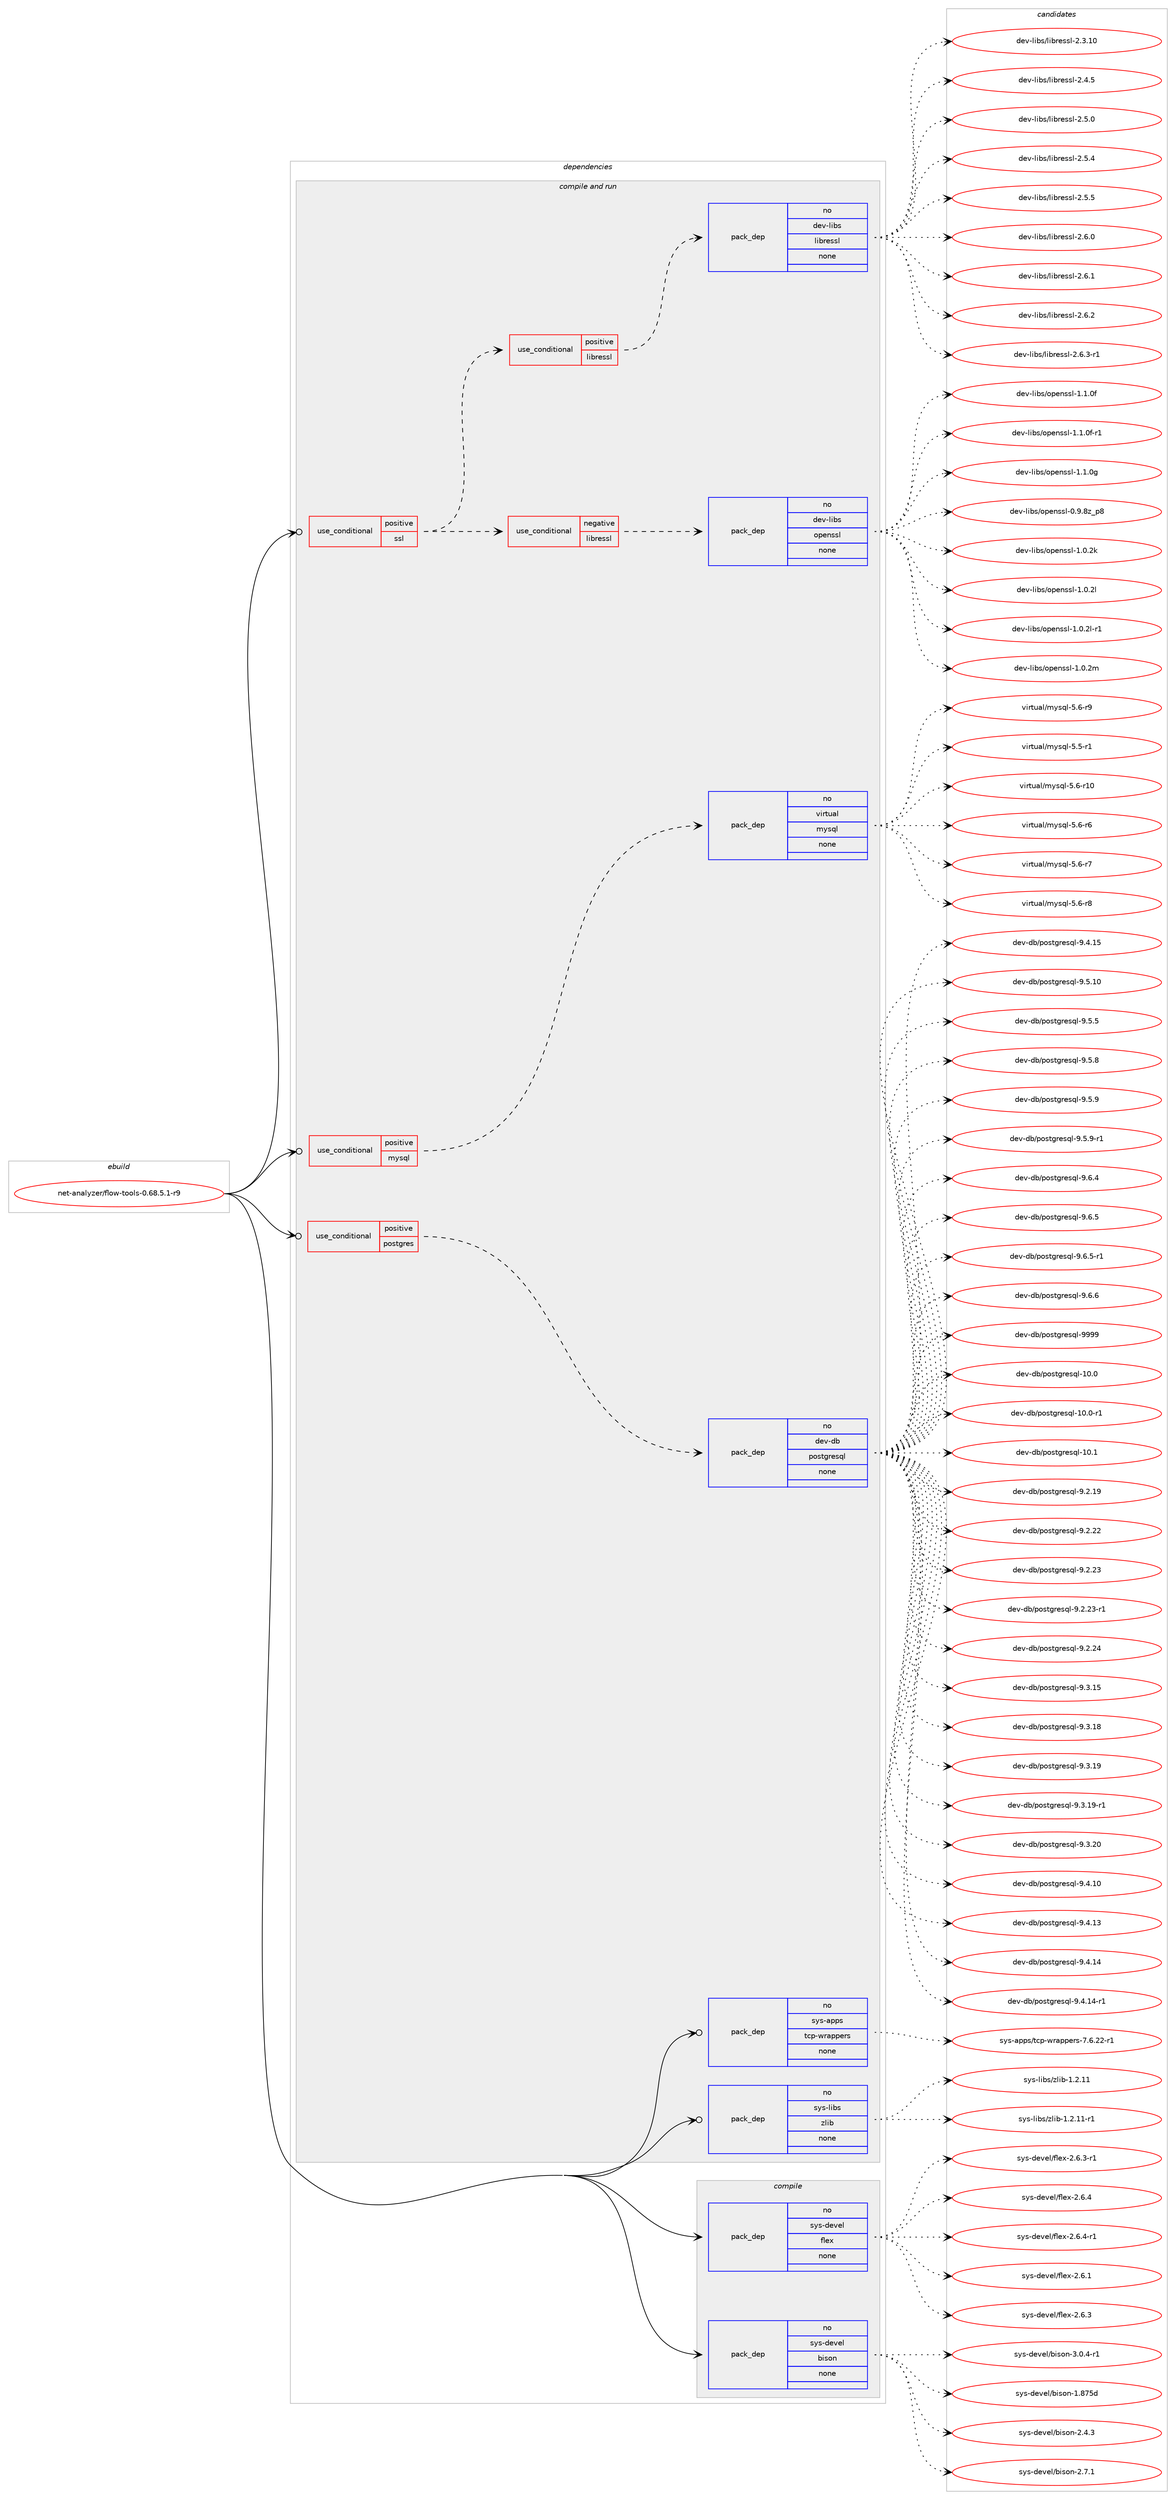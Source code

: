 digraph prolog {

# *************
# Graph options
# *************

newrank=true;
concentrate=true;
compound=true;
graph [rankdir=LR,fontname=Helvetica,fontsize=10,ranksep=1.5];#, ranksep=2.5, nodesep=0.2];
edge  [arrowhead=vee];
node  [fontname=Helvetica,fontsize=10];

# **********
# The ebuild
# **********

subgraph cluster_leftcol {
color=gray;
rank=same;
label=<<i>ebuild</i>>;
id [label="net-analyzer/flow-tools-0.68.5.1-r9", color=red, width=4, href="../net-analyzer/flow-tools-0.68.5.1-r9.svg"];
}

# ****************
# The dependencies
# ****************

subgraph cluster_midcol {
color=gray;
label=<<i>dependencies</i>>;
subgraph cluster_compile {
fillcolor="#eeeeee";
style=filled;
label=<<i>compile</i>>;
subgraph pack294296 {
dependency399327 [label=<<TABLE BORDER="0" CELLBORDER="1" CELLSPACING="0" CELLPADDING="4" WIDTH="220"><TR><TD ROWSPAN="6" CELLPADDING="30">pack_dep</TD></TR><TR><TD WIDTH="110">no</TD></TR><TR><TD>sys-devel</TD></TR><TR><TD>bison</TD></TR><TR><TD>none</TD></TR><TR><TD></TD></TR></TABLE>>, shape=none, color=blue];
}
id:e -> dependency399327:w [weight=20,style="solid",arrowhead="vee"];
subgraph pack294297 {
dependency399328 [label=<<TABLE BORDER="0" CELLBORDER="1" CELLSPACING="0" CELLPADDING="4" WIDTH="220"><TR><TD ROWSPAN="6" CELLPADDING="30">pack_dep</TD></TR><TR><TD WIDTH="110">no</TD></TR><TR><TD>sys-devel</TD></TR><TR><TD>flex</TD></TR><TR><TD>none</TD></TR><TR><TD></TD></TR></TABLE>>, shape=none, color=blue];
}
id:e -> dependency399328:w [weight=20,style="solid",arrowhead="vee"];
}
subgraph cluster_compileandrun {
fillcolor="#eeeeee";
style=filled;
label=<<i>compile and run</i>>;
subgraph cond98543 {
dependency399329 [label=<<TABLE BORDER="0" CELLBORDER="1" CELLSPACING="0" CELLPADDING="4"><TR><TD ROWSPAN="3" CELLPADDING="10">use_conditional</TD></TR><TR><TD>positive</TD></TR><TR><TD>mysql</TD></TR></TABLE>>, shape=none, color=red];
subgraph pack294298 {
dependency399330 [label=<<TABLE BORDER="0" CELLBORDER="1" CELLSPACING="0" CELLPADDING="4" WIDTH="220"><TR><TD ROWSPAN="6" CELLPADDING="30">pack_dep</TD></TR><TR><TD WIDTH="110">no</TD></TR><TR><TD>virtual</TD></TR><TR><TD>mysql</TD></TR><TR><TD>none</TD></TR><TR><TD></TD></TR></TABLE>>, shape=none, color=blue];
}
dependency399329:e -> dependency399330:w [weight=20,style="dashed",arrowhead="vee"];
}
id:e -> dependency399329:w [weight=20,style="solid",arrowhead="odotvee"];
subgraph cond98544 {
dependency399331 [label=<<TABLE BORDER="0" CELLBORDER="1" CELLSPACING="0" CELLPADDING="4"><TR><TD ROWSPAN="3" CELLPADDING="10">use_conditional</TD></TR><TR><TD>positive</TD></TR><TR><TD>postgres</TD></TR></TABLE>>, shape=none, color=red];
subgraph pack294299 {
dependency399332 [label=<<TABLE BORDER="0" CELLBORDER="1" CELLSPACING="0" CELLPADDING="4" WIDTH="220"><TR><TD ROWSPAN="6" CELLPADDING="30">pack_dep</TD></TR><TR><TD WIDTH="110">no</TD></TR><TR><TD>dev-db</TD></TR><TR><TD>postgresql</TD></TR><TR><TD>none</TD></TR><TR><TD></TD></TR></TABLE>>, shape=none, color=blue];
}
dependency399331:e -> dependency399332:w [weight=20,style="dashed",arrowhead="vee"];
}
id:e -> dependency399331:w [weight=20,style="solid",arrowhead="odotvee"];
subgraph cond98545 {
dependency399333 [label=<<TABLE BORDER="0" CELLBORDER="1" CELLSPACING="0" CELLPADDING="4"><TR><TD ROWSPAN="3" CELLPADDING="10">use_conditional</TD></TR><TR><TD>positive</TD></TR><TR><TD>ssl</TD></TR></TABLE>>, shape=none, color=red];
subgraph cond98546 {
dependency399334 [label=<<TABLE BORDER="0" CELLBORDER="1" CELLSPACING="0" CELLPADDING="4"><TR><TD ROWSPAN="3" CELLPADDING="10">use_conditional</TD></TR><TR><TD>negative</TD></TR><TR><TD>libressl</TD></TR></TABLE>>, shape=none, color=red];
subgraph pack294300 {
dependency399335 [label=<<TABLE BORDER="0" CELLBORDER="1" CELLSPACING="0" CELLPADDING="4" WIDTH="220"><TR><TD ROWSPAN="6" CELLPADDING="30">pack_dep</TD></TR><TR><TD WIDTH="110">no</TD></TR><TR><TD>dev-libs</TD></TR><TR><TD>openssl</TD></TR><TR><TD>none</TD></TR><TR><TD></TD></TR></TABLE>>, shape=none, color=blue];
}
dependency399334:e -> dependency399335:w [weight=20,style="dashed",arrowhead="vee"];
}
dependency399333:e -> dependency399334:w [weight=20,style="dashed",arrowhead="vee"];
subgraph cond98547 {
dependency399336 [label=<<TABLE BORDER="0" CELLBORDER="1" CELLSPACING="0" CELLPADDING="4"><TR><TD ROWSPAN="3" CELLPADDING="10">use_conditional</TD></TR><TR><TD>positive</TD></TR><TR><TD>libressl</TD></TR></TABLE>>, shape=none, color=red];
subgraph pack294301 {
dependency399337 [label=<<TABLE BORDER="0" CELLBORDER="1" CELLSPACING="0" CELLPADDING="4" WIDTH="220"><TR><TD ROWSPAN="6" CELLPADDING="30">pack_dep</TD></TR><TR><TD WIDTH="110">no</TD></TR><TR><TD>dev-libs</TD></TR><TR><TD>libressl</TD></TR><TR><TD>none</TD></TR><TR><TD></TD></TR></TABLE>>, shape=none, color=blue];
}
dependency399336:e -> dependency399337:w [weight=20,style="dashed",arrowhead="vee"];
}
dependency399333:e -> dependency399336:w [weight=20,style="dashed",arrowhead="vee"];
}
id:e -> dependency399333:w [weight=20,style="solid",arrowhead="odotvee"];
subgraph pack294302 {
dependency399338 [label=<<TABLE BORDER="0" CELLBORDER="1" CELLSPACING="0" CELLPADDING="4" WIDTH="220"><TR><TD ROWSPAN="6" CELLPADDING="30">pack_dep</TD></TR><TR><TD WIDTH="110">no</TD></TR><TR><TD>sys-apps</TD></TR><TR><TD>tcp-wrappers</TD></TR><TR><TD>none</TD></TR><TR><TD></TD></TR></TABLE>>, shape=none, color=blue];
}
id:e -> dependency399338:w [weight=20,style="solid",arrowhead="odotvee"];
subgraph pack294303 {
dependency399339 [label=<<TABLE BORDER="0" CELLBORDER="1" CELLSPACING="0" CELLPADDING="4" WIDTH="220"><TR><TD ROWSPAN="6" CELLPADDING="30">pack_dep</TD></TR><TR><TD WIDTH="110">no</TD></TR><TR><TD>sys-libs</TD></TR><TR><TD>zlib</TD></TR><TR><TD>none</TD></TR><TR><TD></TD></TR></TABLE>>, shape=none, color=blue];
}
id:e -> dependency399339:w [weight=20,style="solid",arrowhead="odotvee"];
}
subgraph cluster_run {
fillcolor="#eeeeee";
style=filled;
label=<<i>run</i>>;
}
}

# **************
# The candidates
# **************

subgraph cluster_choices {
rank=same;
color=gray;
label=<<i>candidates</i>>;

subgraph choice294296 {
color=black;
nodesep=1;
choice115121115451001011181011084798105115111110454946565553100 [label="sys-devel/bison-1.875d", color=red, width=4,href="../sys-devel/bison-1.875d.svg"];
choice115121115451001011181011084798105115111110455046524651 [label="sys-devel/bison-2.4.3", color=red, width=4,href="../sys-devel/bison-2.4.3.svg"];
choice115121115451001011181011084798105115111110455046554649 [label="sys-devel/bison-2.7.1", color=red, width=4,href="../sys-devel/bison-2.7.1.svg"];
choice1151211154510010111810110847981051151111104551464846524511449 [label="sys-devel/bison-3.0.4-r1", color=red, width=4,href="../sys-devel/bison-3.0.4-r1.svg"];
dependency399327:e -> choice115121115451001011181011084798105115111110454946565553100:w [style=dotted,weight="100"];
dependency399327:e -> choice115121115451001011181011084798105115111110455046524651:w [style=dotted,weight="100"];
dependency399327:e -> choice115121115451001011181011084798105115111110455046554649:w [style=dotted,weight="100"];
dependency399327:e -> choice1151211154510010111810110847981051151111104551464846524511449:w [style=dotted,weight="100"];
}
subgraph choice294297 {
color=black;
nodesep=1;
choice1151211154510010111810110847102108101120455046544649 [label="sys-devel/flex-2.6.1", color=red, width=4,href="../sys-devel/flex-2.6.1.svg"];
choice1151211154510010111810110847102108101120455046544651 [label="sys-devel/flex-2.6.3", color=red, width=4,href="../sys-devel/flex-2.6.3.svg"];
choice11512111545100101118101108471021081011204550465446514511449 [label="sys-devel/flex-2.6.3-r1", color=red, width=4,href="../sys-devel/flex-2.6.3-r1.svg"];
choice1151211154510010111810110847102108101120455046544652 [label="sys-devel/flex-2.6.4", color=red, width=4,href="../sys-devel/flex-2.6.4.svg"];
choice11512111545100101118101108471021081011204550465446524511449 [label="sys-devel/flex-2.6.4-r1", color=red, width=4,href="../sys-devel/flex-2.6.4-r1.svg"];
dependency399328:e -> choice1151211154510010111810110847102108101120455046544649:w [style=dotted,weight="100"];
dependency399328:e -> choice1151211154510010111810110847102108101120455046544651:w [style=dotted,weight="100"];
dependency399328:e -> choice11512111545100101118101108471021081011204550465446514511449:w [style=dotted,weight="100"];
dependency399328:e -> choice1151211154510010111810110847102108101120455046544652:w [style=dotted,weight="100"];
dependency399328:e -> choice11512111545100101118101108471021081011204550465446524511449:w [style=dotted,weight="100"];
}
subgraph choice294298 {
color=black;
nodesep=1;
choice1181051141161179710847109121115113108455346534511449 [label="virtual/mysql-5.5-r1", color=red, width=4,href="../virtual/mysql-5.5-r1.svg"];
choice118105114116117971084710912111511310845534654451144948 [label="virtual/mysql-5.6-r10", color=red, width=4,href="../virtual/mysql-5.6-r10.svg"];
choice1181051141161179710847109121115113108455346544511454 [label="virtual/mysql-5.6-r6", color=red, width=4,href="../virtual/mysql-5.6-r6.svg"];
choice1181051141161179710847109121115113108455346544511455 [label="virtual/mysql-5.6-r7", color=red, width=4,href="../virtual/mysql-5.6-r7.svg"];
choice1181051141161179710847109121115113108455346544511456 [label="virtual/mysql-5.6-r8", color=red, width=4,href="../virtual/mysql-5.6-r8.svg"];
choice1181051141161179710847109121115113108455346544511457 [label="virtual/mysql-5.6-r9", color=red, width=4,href="../virtual/mysql-5.6-r9.svg"];
dependency399330:e -> choice1181051141161179710847109121115113108455346534511449:w [style=dotted,weight="100"];
dependency399330:e -> choice118105114116117971084710912111511310845534654451144948:w [style=dotted,weight="100"];
dependency399330:e -> choice1181051141161179710847109121115113108455346544511454:w [style=dotted,weight="100"];
dependency399330:e -> choice1181051141161179710847109121115113108455346544511455:w [style=dotted,weight="100"];
dependency399330:e -> choice1181051141161179710847109121115113108455346544511456:w [style=dotted,weight="100"];
dependency399330:e -> choice1181051141161179710847109121115113108455346544511457:w [style=dotted,weight="100"];
}
subgraph choice294299 {
color=black;
nodesep=1;
choice1001011184510098471121111151161031141011151131084549484648 [label="dev-db/postgresql-10.0", color=red, width=4,href="../dev-db/postgresql-10.0.svg"];
choice10010111845100984711211111511610311410111511310845494846484511449 [label="dev-db/postgresql-10.0-r1", color=red, width=4,href="../dev-db/postgresql-10.0-r1.svg"];
choice1001011184510098471121111151161031141011151131084549484649 [label="dev-db/postgresql-10.1", color=red, width=4,href="../dev-db/postgresql-10.1.svg"];
choice10010111845100984711211111511610311410111511310845574650464957 [label="dev-db/postgresql-9.2.19", color=red, width=4,href="../dev-db/postgresql-9.2.19.svg"];
choice10010111845100984711211111511610311410111511310845574650465050 [label="dev-db/postgresql-9.2.22", color=red, width=4,href="../dev-db/postgresql-9.2.22.svg"];
choice10010111845100984711211111511610311410111511310845574650465051 [label="dev-db/postgresql-9.2.23", color=red, width=4,href="../dev-db/postgresql-9.2.23.svg"];
choice100101118451009847112111115116103114101115113108455746504650514511449 [label="dev-db/postgresql-9.2.23-r1", color=red, width=4,href="../dev-db/postgresql-9.2.23-r1.svg"];
choice10010111845100984711211111511610311410111511310845574650465052 [label="dev-db/postgresql-9.2.24", color=red, width=4,href="../dev-db/postgresql-9.2.24.svg"];
choice10010111845100984711211111511610311410111511310845574651464953 [label="dev-db/postgresql-9.3.15", color=red, width=4,href="../dev-db/postgresql-9.3.15.svg"];
choice10010111845100984711211111511610311410111511310845574651464956 [label="dev-db/postgresql-9.3.18", color=red, width=4,href="../dev-db/postgresql-9.3.18.svg"];
choice10010111845100984711211111511610311410111511310845574651464957 [label="dev-db/postgresql-9.3.19", color=red, width=4,href="../dev-db/postgresql-9.3.19.svg"];
choice100101118451009847112111115116103114101115113108455746514649574511449 [label="dev-db/postgresql-9.3.19-r1", color=red, width=4,href="../dev-db/postgresql-9.3.19-r1.svg"];
choice10010111845100984711211111511610311410111511310845574651465048 [label="dev-db/postgresql-9.3.20", color=red, width=4,href="../dev-db/postgresql-9.3.20.svg"];
choice10010111845100984711211111511610311410111511310845574652464948 [label="dev-db/postgresql-9.4.10", color=red, width=4,href="../dev-db/postgresql-9.4.10.svg"];
choice10010111845100984711211111511610311410111511310845574652464951 [label="dev-db/postgresql-9.4.13", color=red, width=4,href="../dev-db/postgresql-9.4.13.svg"];
choice10010111845100984711211111511610311410111511310845574652464952 [label="dev-db/postgresql-9.4.14", color=red, width=4,href="../dev-db/postgresql-9.4.14.svg"];
choice100101118451009847112111115116103114101115113108455746524649524511449 [label="dev-db/postgresql-9.4.14-r1", color=red, width=4,href="../dev-db/postgresql-9.4.14-r1.svg"];
choice10010111845100984711211111511610311410111511310845574652464953 [label="dev-db/postgresql-9.4.15", color=red, width=4,href="../dev-db/postgresql-9.4.15.svg"];
choice10010111845100984711211111511610311410111511310845574653464948 [label="dev-db/postgresql-9.5.10", color=red, width=4,href="../dev-db/postgresql-9.5.10.svg"];
choice100101118451009847112111115116103114101115113108455746534653 [label="dev-db/postgresql-9.5.5", color=red, width=4,href="../dev-db/postgresql-9.5.5.svg"];
choice100101118451009847112111115116103114101115113108455746534656 [label="dev-db/postgresql-9.5.8", color=red, width=4,href="../dev-db/postgresql-9.5.8.svg"];
choice100101118451009847112111115116103114101115113108455746534657 [label="dev-db/postgresql-9.5.9", color=red, width=4,href="../dev-db/postgresql-9.5.9.svg"];
choice1001011184510098471121111151161031141011151131084557465346574511449 [label="dev-db/postgresql-9.5.9-r1", color=red, width=4,href="../dev-db/postgresql-9.5.9-r1.svg"];
choice100101118451009847112111115116103114101115113108455746544652 [label="dev-db/postgresql-9.6.4", color=red, width=4,href="../dev-db/postgresql-9.6.4.svg"];
choice100101118451009847112111115116103114101115113108455746544653 [label="dev-db/postgresql-9.6.5", color=red, width=4,href="../dev-db/postgresql-9.6.5.svg"];
choice1001011184510098471121111151161031141011151131084557465446534511449 [label="dev-db/postgresql-9.6.5-r1", color=red, width=4,href="../dev-db/postgresql-9.6.5-r1.svg"];
choice100101118451009847112111115116103114101115113108455746544654 [label="dev-db/postgresql-9.6.6", color=red, width=4,href="../dev-db/postgresql-9.6.6.svg"];
choice1001011184510098471121111151161031141011151131084557575757 [label="dev-db/postgresql-9999", color=red, width=4,href="../dev-db/postgresql-9999.svg"];
dependency399332:e -> choice1001011184510098471121111151161031141011151131084549484648:w [style=dotted,weight="100"];
dependency399332:e -> choice10010111845100984711211111511610311410111511310845494846484511449:w [style=dotted,weight="100"];
dependency399332:e -> choice1001011184510098471121111151161031141011151131084549484649:w [style=dotted,weight="100"];
dependency399332:e -> choice10010111845100984711211111511610311410111511310845574650464957:w [style=dotted,weight="100"];
dependency399332:e -> choice10010111845100984711211111511610311410111511310845574650465050:w [style=dotted,weight="100"];
dependency399332:e -> choice10010111845100984711211111511610311410111511310845574650465051:w [style=dotted,weight="100"];
dependency399332:e -> choice100101118451009847112111115116103114101115113108455746504650514511449:w [style=dotted,weight="100"];
dependency399332:e -> choice10010111845100984711211111511610311410111511310845574650465052:w [style=dotted,weight="100"];
dependency399332:e -> choice10010111845100984711211111511610311410111511310845574651464953:w [style=dotted,weight="100"];
dependency399332:e -> choice10010111845100984711211111511610311410111511310845574651464956:w [style=dotted,weight="100"];
dependency399332:e -> choice10010111845100984711211111511610311410111511310845574651464957:w [style=dotted,weight="100"];
dependency399332:e -> choice100101118451009847112111115116103114101115113108455746514649574511449:w [style=dotted,weight="100"];
dependency399332:e -> choice10010111845100984711211111511610311410111511310845574651465048:w [style=dotted,weight="100"];
dependency399332:e -> choice10010111845100984711211111511610311410111511310845574652464948:w [style=dotted,weight="100"];
dependency399332:e -> choice10010111845100984711211111511610311410111511310845574652464951:w [style=dotted,weight="100"];
dependency399332:e -> choice10010111845100984711211111511610311410111511310845574652464952:w [style=dotted,weight="100"];
dependency399332:e -> choice100101118451009847112111115116103114101115113108455746524649524511449:w [style=dotted,weight="100"];
dependency399332:e -> choice10010111845100984711211111511610311410111511310845574652464953:w [style=dotted,weight="100"];
dependency399332:e -> choice10010111845100984711211111511610311410111511310845574653464948:w [style=dotted,weight="100"];
dependency399332:e -> choice100101118451009847112111115116103114101115113108455746534653:w [style=dotted,weight="100"];
dependency399332:e -> choice100101118451009847112111115116103114101115113108455746534656:w [style=dotted,weight="100"];
dependency399332:e -> choice100101118451009847112111115116103114101115113108455746534657:w [style=dotted,weight="100"];
dependency399332:e -> choice1001011184510098471121111151161031141011151131084557465346574511449:w [style=dotted,weight="100"];
dependency399332:e -> choice100101118451009847112111115116103114101115113108455746544652:w [style=dotted,weight="100"];
dependency399332:e -> choice100101118451009847112111115116103114101115113108455746544653:w [style=dotted,weight="100"];
dependency399332:e -> choice1001011184510098471121111151161031141011151131084557465446534511449:w [style=dotted,weight="100"];
dependency399332:e -> choice100101118451009847112111115116103114101115113108455746544654:w [style=dotted,weight="100"];
dependency399332:e -> choice1001011184510098471121111151161031141011151131084557575757:w [style=dotted,weight="100"];
}
subgraph choice294300 {
color=black;
nodesep=1;
choice1001011184510810598115471111121011101151151084548465746561229511256 [label="dev-libs/openssl-0.9.8z_p8", color=red, width=4,href="../dev-libs/openssl-0.9.8z_p8.svg"];
choice100101118451081059811547111112101110115115108454946484650107 [label="dev-libs/openssl-1.0.2k", color=red, width=4,href="../dev-libs/openssl-1.0.2k.svg"];
choice100101118451081059811547111112101110115115108454946484650108 [label="dev-libs/openssl-1.0.2l", color=red, width=4,href="../dev-libs/openssl-1.0.2l.svg"];
choice1001011184510810598115471111121011101151151084549464846501084511449 [label="dev-libs/openssl-1.0.2l-r1", color=red, width=4,href="../dev-libs/openssl-1.0.2l-r1.svg"];
choice100101118451081059811547111112101110115115108454946484650109 [label="dev-libs/openssl-1.0.2m", color=red, width=4,href="../dev-libs/openssl-1.0.2m.svg"];
choice100101118451081059811547111112101110115115108454946494648102 [label="dev-libs/openssl-1.1.0f", color=red, width=4,href="../dev-libs/openssl-1.1.0f.svg"];
choice1001011184510810598115471111121011101151151084549464946481024511449 [label="dev-libs/openssl-1.1.0f-r1", color=red, width=4,href="../dev-libs/openssl-1.1.0f-r1.svg"];
choice100101118451081059811547111112101110115115108454946494648103 [label="dev-libs/openssl-1.1.0g", color=red, width=4,href="../dev-libs/openssl-1.1.0g.svg"];
dependency399335:e -> choice1001011184510810598115471111121011101151151084548465746561229511256:w [style=dotted,weight="100"];
dependency399335:e -> choice100101118451081059811547111112101110115115108454946484650107:w [style=dotted,weight="100"];
dependency399335:e -> choice100101118451081059811547111112101110115115108454946484650108:w [style=dotted,weight="100"];
dependency399335:e -> choice1001011184510810598115471111121011101151151084549464846501084511449:w [style=dotted,weight="100"];
dependency399335:e -> choice100101118451081059811547111112101110115115108454946484650109:w [style=dotted,weight="100"];
dependency399335:e -> choice100101118451081059811547111112101110115115108454946494648102:w [style=dotted,weight="100"];
dependency399335:e -> choice1001011184510810598115471111121011101151151084549464946481024511449:w [style=dotted,weight="100"];
dependency399335:e -> choice100101118451081059811547111112101110115115108454946494648103:w [style=dotted,weight="100"];
}
subgraph choice294301 {
color=black;
nodesep=1;
choice1001011184510810598115471081059811410111511510845504651464948 [label="dev-libs/libressl-2.3.10", color=red, width=4,href="../dev-libs/libressl-2.3.10.svg"];
choice10010111845108105981154710810598114101115115108455046524653 [label="dev-libs/libressl-2.4.5", color=red, width=4,href="../dev-libs/libressl-2.4.5.svg"];
choice10010111845108105981154710810598114101115115108455046534648 [label="dev-libs/libressl-2.5.0", color=red, width=4,href="../dev-libs/libressl-2.5.0.svg"];
choice10010111845108105981154710810598114101115115108455046534652 [label="dev-libs/libressl-2.5.4", color=red, width=4,href="../dev-libs/libressl-2.5.4.svg"];
choice10010111845108105981154710810598114101115115108455046534653 [label="dev-libs/libressl-2.5.5", color=red, width=4,href="../dev-libs/libressl-2.5.5.svg"];
choice10010111845108105981154710810598114101115115108455046544648 [label="dev-libs/libressl-2.6.0", color=red, width=4,href="../dev-libs/libressl-2.6.0.svg"];
choice10010111845108105981154710810598114101115115108455046544649 [label="dev-libs/libressl-2.6.1", color=red, width=4,href="../dev-libs/libressl-2.6.1.svg"];
choice10010111845108105981154710810598114101115115108455046544650 [label="dev-libs/libressl-2.6.2", color=red, width=4,href="../dev-libs/libressl-2.6.2.svg"];
choice100101118451081059811547108105981141011151151084550465446514511449 [label="dev-libs/libressl-2.6.3-r1", color=red, width=4,href="../dev-libs/libressl-2.6.3-r1.svg"];
dependency399337:e -> choice1001011184510810598115471081059811410111511510845504651464948:w [style=dotted,weight="100"];
dependency399337:e -> choice10010111845108105981154710810598114101115115108455046524653:w [style=dotted,weight="100"];
dependency399337:e -> choice10010111845108105981154710810598114101115115108455046534648:w [style=dotted,weight="100"];
dependency399337:e -> choice10010111845108105981154710810598114101115115108455046534652:w [style=dotted,weight="100"];
dependency399337:e -> choice10010111845108105981154710810598114101115115108455046534653:w [style=dotted,weight="100"];
dependency399337:e -> choice10010111845108105981154710810598114101115115108455046544648:w [style=dotted,weight="100"];
dependency399337:e -> choice10010111845108105981154710810598114101115115108455046544649:w [style=dotted,weight="100"];
dependency399337:e -> choice10010111845108105981154710810598114101115115108455046544650:w [style=dotted,weight="100"];
dependency399337:e -> choice100101118451081059811547108105981141011151151084550465446514511449:w [style=dotted,weight="100"];
}
subgraph choice294302 {
color=black;
nodesep=1;
choice115121115459711211211547116991124511911497112112101114115455546544650504511449 [label="sys-apps/tcp-wrappers-7.6.22-r1", color=red, width=4,href="../sys-apps/tcp-wrappers-7.6.22-r1.svg"];
dependency399338:e -> choice115121115459711211211547116991124511911497112112101114115455546544650504511449:w [style=dotted,weight="100"];
}
subgraph choice294303 {
color=black;
nodesep=1;
choice1151211154510810598115471221081059845494650464949 [label="sys-libs/zlib-1.2.11", color=red, width=4,href="../sys-libs/zlib-1.2.11.svg"];
choice11512111545108105981154712210810598454946504649494511449 [label="sys-libs/zlib-1.2.11-r1", color=red, width=4,href="../sys-libs/zlib-1.2.11-r1.svg"];
dependency399339:e -> choice1151211154510810598115471221081059845494650464949:w [style=dotted,weight="100"];
dependency399339:e -> choice11512111545108105981154712210810598454946504649494511449:w [style=dotted,weight="100"];
}
}

}
